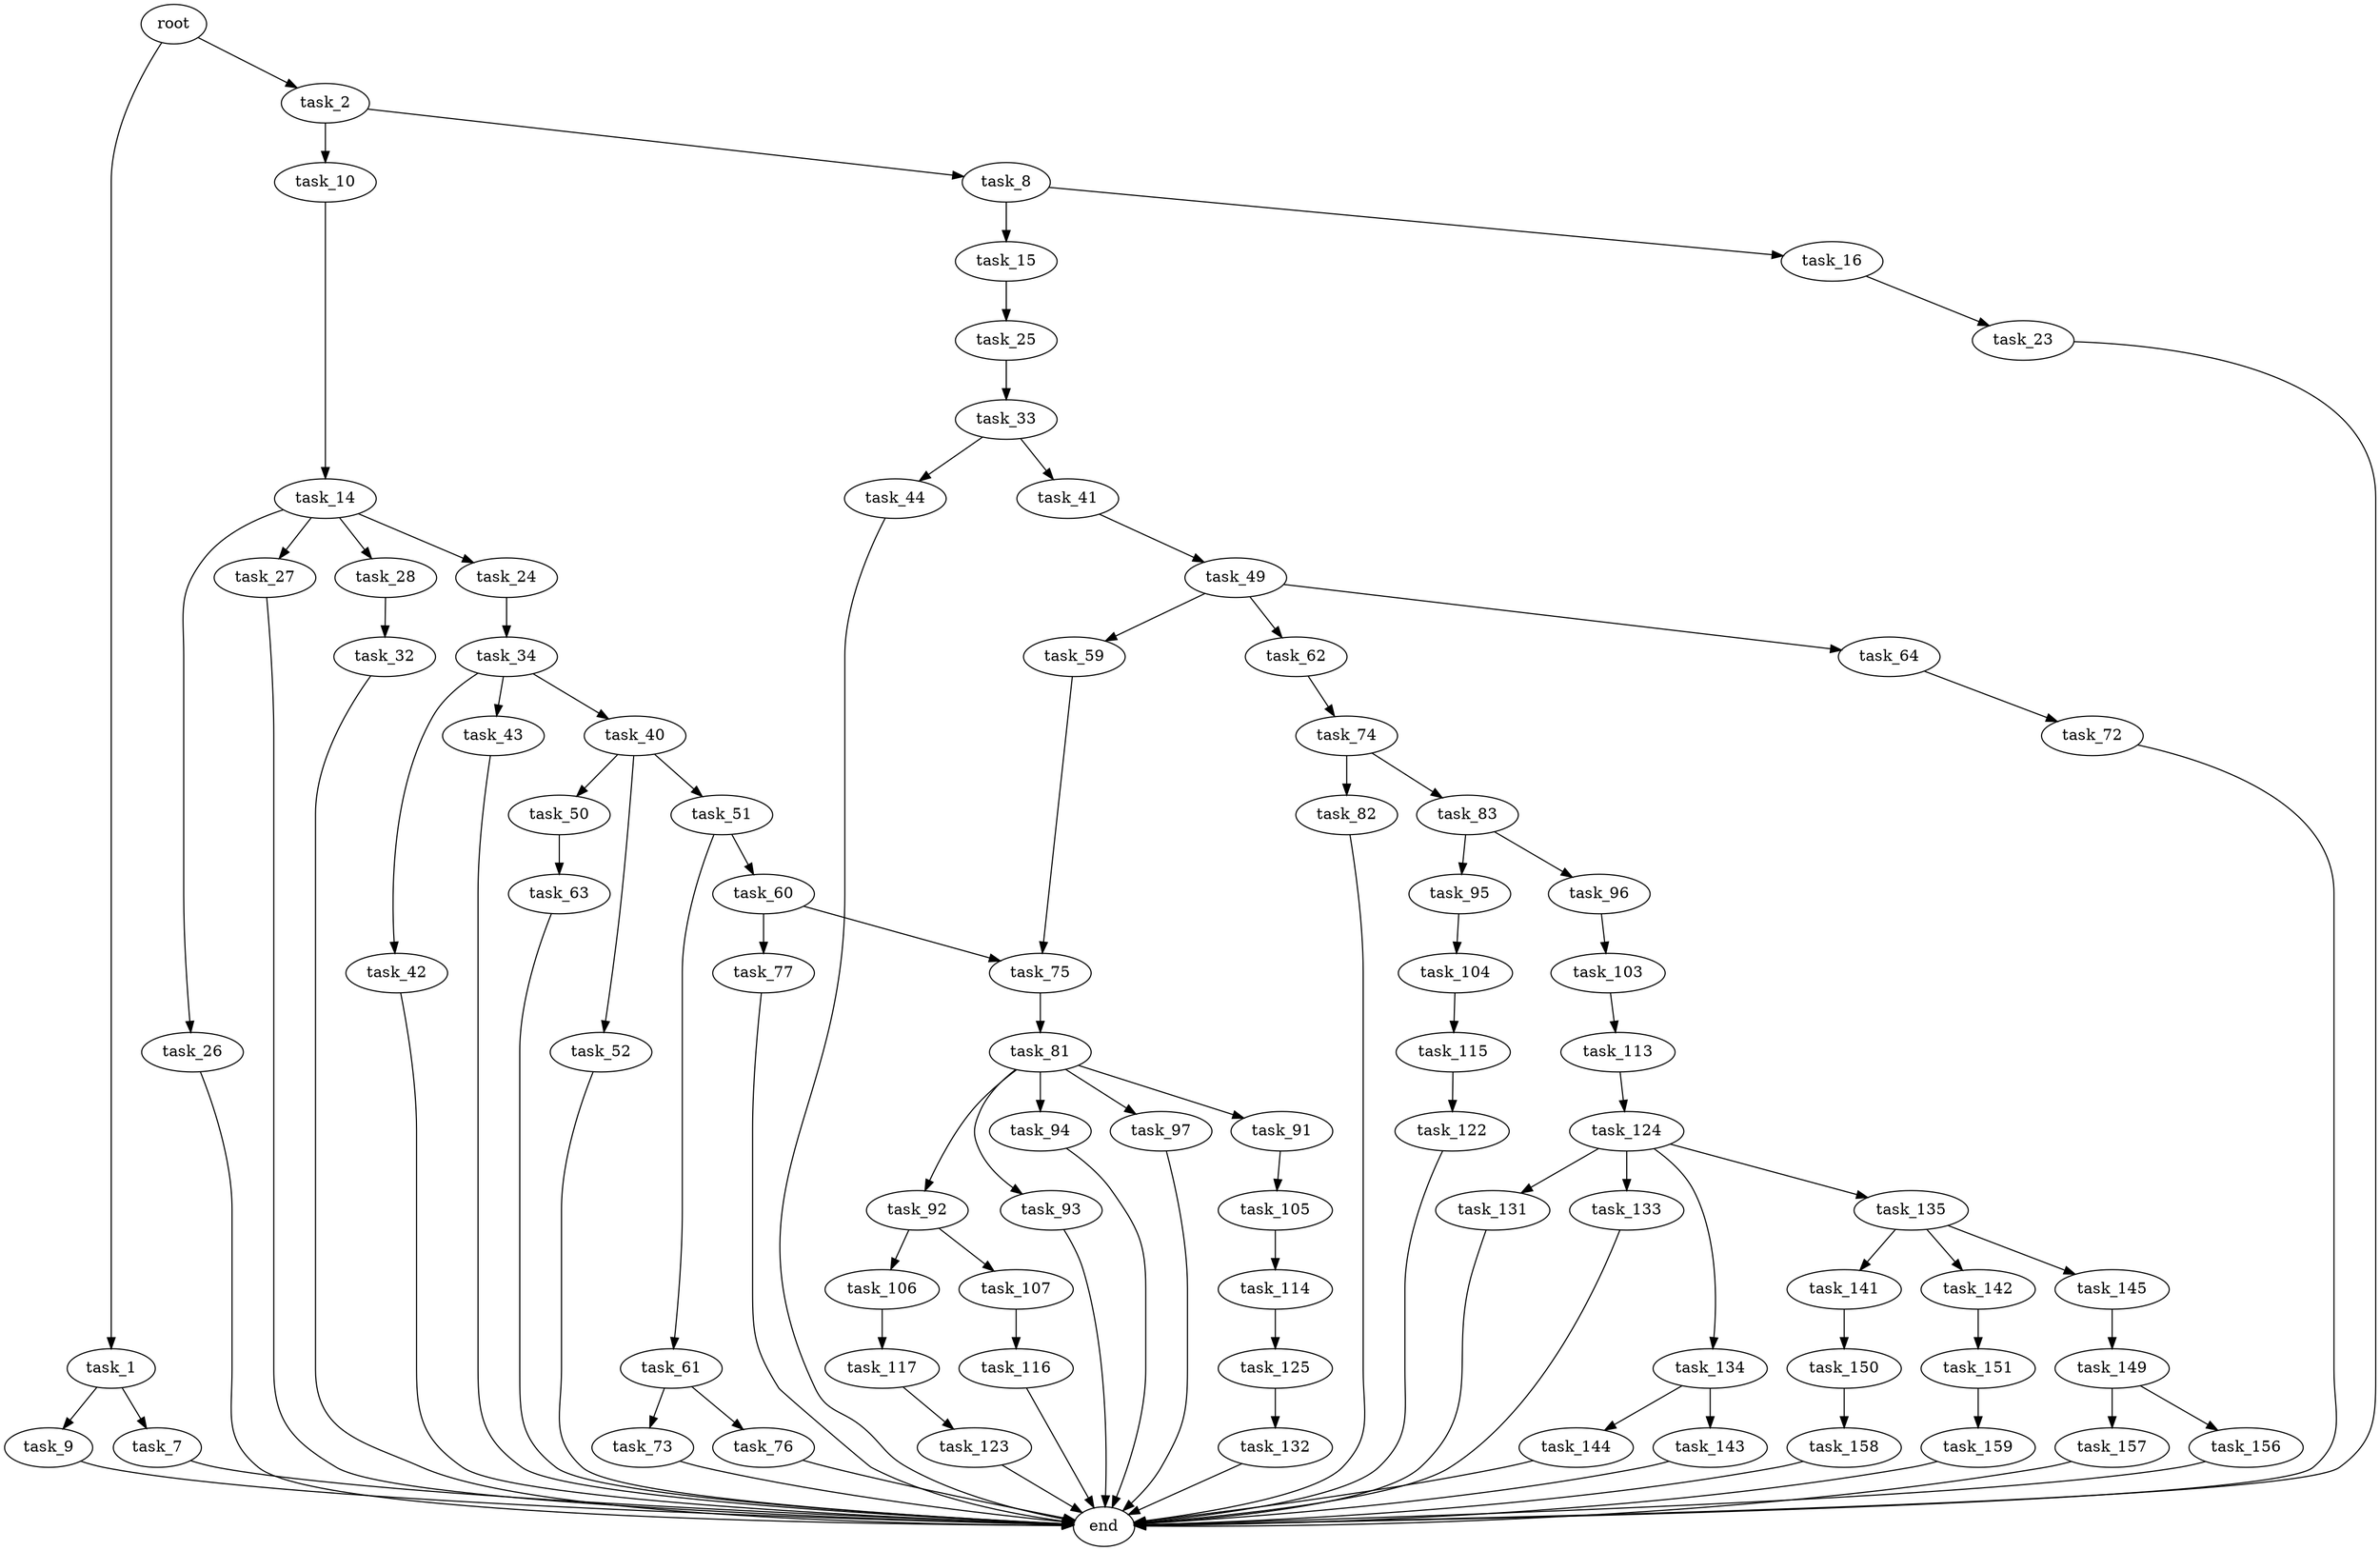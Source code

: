 digraph G {
  root [size="0.000000"];
  task_1 [size="3952675536.000000"];
  task_2 [size="20481281339.000000"];
  task_7 [size="62090029727.000000"];
  task_8 [size="170419750577.000000"];
  task_9 [size="368293445632.000000"];
  task_10 [size="520735572836.000000"];
  task_14 [size="25265734617.000000"];
  task_15 [size="470640422358.000000"];
  task_16 [size="549755813888.000000"];
  task_23 [size="134217728000.000000"];
  task_24 [size="3030754918.000000"];
  task_25 [size="39169547132.000000"];
  task_26 [size="28991029248.000000"];
  task_27 [size="77384810098.000000"];
  task_28 [size="4471848796.000000"];
  task_32 [size="68719476736.000000"];
  task_33 [size="2220360492.000000"];
  task_34 [size="790736805730.000000"];
  task_40 [size="791545913016.000000"];
  task_41 [size="8509155527.000000"];
  task_42 [size="756780761301.000000"];
  task_43 [size="424580738734.000000"];
  task_44 [size="71034255597.000000"];
  task_49 [size="37037303160.000000"];
  task_50 [size="134217728000.000000"];
  task_51 [size="18565426929.000000"];
  task_52 [size="48614153256.000000"];
  task_59 [size="134217728000.000000"];
  task_60 [size="8589934592.000000"];
  task_61 [size="7501873869.000000"];
  task_62 [size="28991029248.000000"];
  task_63 [size="782757789696.000000"];
  task_64 [size="248868535735.000000"];
  task_72 [size="185030194981.000000"];
  task_73 [size="7593593681.000000"];
  task_74 [size="29561428786.000000"];
  task_75 [size="23581338903.000000"];
  task_76 [size="134217728000.000000"];
  task_77 [size="2481703371.000000"];
  task_81 [size="1324169706285.000000"];
  task_82 [size="368293445632.000000"];
  task_83 [size="327755185354.000000"];
  task_91 [size="68719476736.000000"];
  task_92 [size="8589934592.000000"];
  task_93 [size="1073741824000.000000"];
  task_94 [size="782757789696.000000"];
  task_95 [size="8589934592.000000"];
  task_96 [size="3545031871.000000"];
  task_97 [size="782757789696.000000"];
  task_103 [size="368293445632.000000"];
  task_104 [size="30764187891.000000"];
  task_105 [size="5093017349.000000"];
  task_106 [size="134217728000.000000"];
  task_107 [size="1194522266.000000"];
  task_113 [size="881934710359.000000"];
  task_114 [size="17794665282.000000"];
  task_115 [size="7296175887.000000"];
  task_116 [size="57729068845.000000"];
  task_117 [size="134217728000.000000"];
  task_122 [size="405845627948.000000"];
  task_123 [size="34105520088.000000"];
  task_124 [size="168128731637.000000"];
  task_125 [size="8589934592.000000"];
  task_131 [size="4657995310.000000"];
  task_132 [size="6538699680.000000"];
  task_133 [size="45767229553.000000"];
  task_134 [size="8589934592.000000"];
  task_135 [size="8489975911.000000"];
  task_141 [size="6525511533.000000"];
  task_142 [size="10495180368.000000"];
  task_143 [size="153114885888.000000"];
  task_144 [size="53121095729.000000"];
  task_145 [size="468362515221.000000"];
  task_149 [size="85209764086.000000"];
  task_150 [size="151617017073.000000"];
  task_151 [size="782757789696.000000"];
  task_156 [size="611973026668.000000"];
  task_157 [size="2756340827.000000"];
  task_158 [size="756295858445.000000"];
  task_159 [size="36064298366.000000"];
  end [size="0.000000"];

  root -> task_1 [size="1.000000"];
  root -> task_2 [size="1.000000"];
  task_1 -> task_7 [size="209715200.000000"];
  task_1 -> task_9 [size="209715200.000000"];
  task_2 -> task_8 [size="536870912.000000"];
  task_2 -> task_10 [size="536870912.000000"];
  task_7 -> end [size="1.000000"];
  task_8 -> task_15 [size="134217728.000000"];
  task_8 -> task_16 [size="134217728.000000"];
  task_9 -> end [size="1.000000"];
  task_10 -> task_14 [size="411041792.000000"];
  task_14 -> task_24 [size="411041792.000000"];
  task_14 -> task_26 [size="411041792.000000"];
  task_14 -> task_27 [size="411041792.000000"];
  task_14 -> task_28 [size="411041792.000000"];
  task_15 -> task_25 [size="411041792.000000"];
  task_16 -> task_23 [size="536870912.000000"];
  task_23 -> end [size="1.000000"];
  task_24 -> task_34 [size="75497472.000000"];
  task_25 -> task_33 [size="838860800.000000"];
  task_26 -> end [size="1.000000"];
  task_27 -> end [size="1.000000"];
  task_28 -> task_32 [size="75497472.000000"];
  task_32 -> end [size="1.000000"];
  task_33 -> task_41 [size="134217728.000000"];
  task_33 -> task_44 [size="134217728.000000"];
  task_34 -> task_40 [size="679477248.000000"];
  task_34 -> task_42 [size="679477248.000000"];
  task_34 -> task_43 [size="679477248.000000"];
  task_40 -> task_50 [size="536870912.000000"];
  task_40 -> task_51 [size="536870912.000000"];
  task_40 -> task_52 [size="536870912.000000"];
  task_41 -> task_49 [size="134217728.000000"];
  task_42 -> end [size="1.000000"];
  task_43 -> end [size="1.000000"];
  task_44 -> end [size="1.000000"];
  task_49 -> task_59 [size="33554432.000000"];
  task_49 -> task_62 [size="33554432.000000"];
  task_49 -> task_64 [size="33554432.000000"];
  task_50 -> task_63 [size="209715200.000000"];
  task_51 -> task_60 [size="679477248.000000"];
  task_51 -> task_61 [size="679477248.000000"];
  task_52 -> end [size="1.000000"];
  task_59 -> task_75 [size="209715200.000000"];
  task_60 -> task_75 [size="33554432.000000"];
  task_60 -> task_77 [size="33554432.000000"];
  task_61 -> task_73 [size="209715200.000000"];
  task_61 -> task_76 [size="209715200.000000"];
  task_62 -> task_74 [size="75497472.000000"];
  task_63 -> end [size="1.000000"];
  task_64 -> task_72 [size="301989888.000000"];
  task_72 -> end [size="1.000000"];
  task_73 -> end [size="1.000000"];
  task_74 -> task_82 [size="33554432.000000"];
  task_74 -> task_83 [size="33554432.000000"];
  task_75 -> task_81 [size="411041792.000000"];
  task_76 -> end [size="1.000000"];
  task_77 -> end [size="1.000000"];
  task_81 -> task_91 [size="838860800.000000"];
  task_81 -> task_92 [size="838860800.000000"];
  task_81 -> task_93 [size="838860800.000000"];
  task_81 -> task_94 [size="838860800.000000"];
  task_81 -> task_97 [size="838860800.000000"];
  task_82 -> end [size="1.000000"];
  task_83 -> task_95 [size="679477248.000000"];
  task_83 -> task_96 [size="679477248.000000"];
  task_91 -> task_105 [size="134217728.000000"];
  task_92 -> task_106 [size="33554432.000000"];
  task_92 -> task_107 [size="33554432.000000"];
  task_93 -> end [size="1.000000"];
  task_94 -> end [size="1.000000"];
  task_95 -> task_104 [size="33554432.000000"];
  task_96 -> task_103 [size="134217728.000000"];
  task_97 -> end [size="1.000000"];
  task_103 -> task_113 [size="411041792.000000"];
  task_104 -> task_115 [size="536870912.000000"];
  task_105 -> task_114 [size="209715200.000000"];
  task_106 -> task_117 [size="209715200.000000"];
  task_107 -> task_116 [size="33554432.000000"];
  task_113 -> task_124 [size="536870912.000000"];
  task_114 -> task_125 [size="301989888.000000"];
  task_115 -> task_122 [size="411041792.000000"];
  task_116 -> end [size="1.000000"];
  task_117 -> task_123 [size="209715200.000000"];
  task_122 -> end [size="1.000000"];
  task_123 -> end [size="1.000000"];
  task_124 -> task_131 [size="134217728.000000"];
  task_124 -> task_133 [size="134217728.000000"];
  task_124 -> task_134 [size="134217728.000000"];
  task_124 -> task_135 [size="134217728.000000"];
  task_125 -> task_132 [size="33554432.000000"];
  task_131 -> end [size="1.000000"];
  task_132 -> end [size="1.000000"];
  task_133 -> end [size="1.000000"];
  task_134 -> task_143 [size="33554432.000000"];
  task_134 -> task_144 [size="33554432.000000"];
  task_135 -> task_141 [size="301989888.000000"];
  task_135 -> task_142 [size="301989888.000000"];
  task_135 -> task_145 [size="301989888.000000"];
  task_141 -> task_150 [size="134217728.000000"];
  task_142 -> task_151 [size="411041792.000000"];
  task_143 -> end [size="1.000000"];
  task_144 -> end [size="1.000000"];
  task_145 -> task_149 [size="301989888.000000"];
  task_149 -> task_156 [size="411041792.000000"];
  task_149 -> task_157 [size="411041792.000000"];
  task_150 -> task_158 [size="301989888.000000"];
  task_151 -> task_159 [size="679477248.000000"];
  task_156 -> end [size="1.000000"];
  task_157 -> end [size="1.000000"];
  task_158 -> end [size="1.000000"];
  task_159 -> end [size="1.000000"];
}
